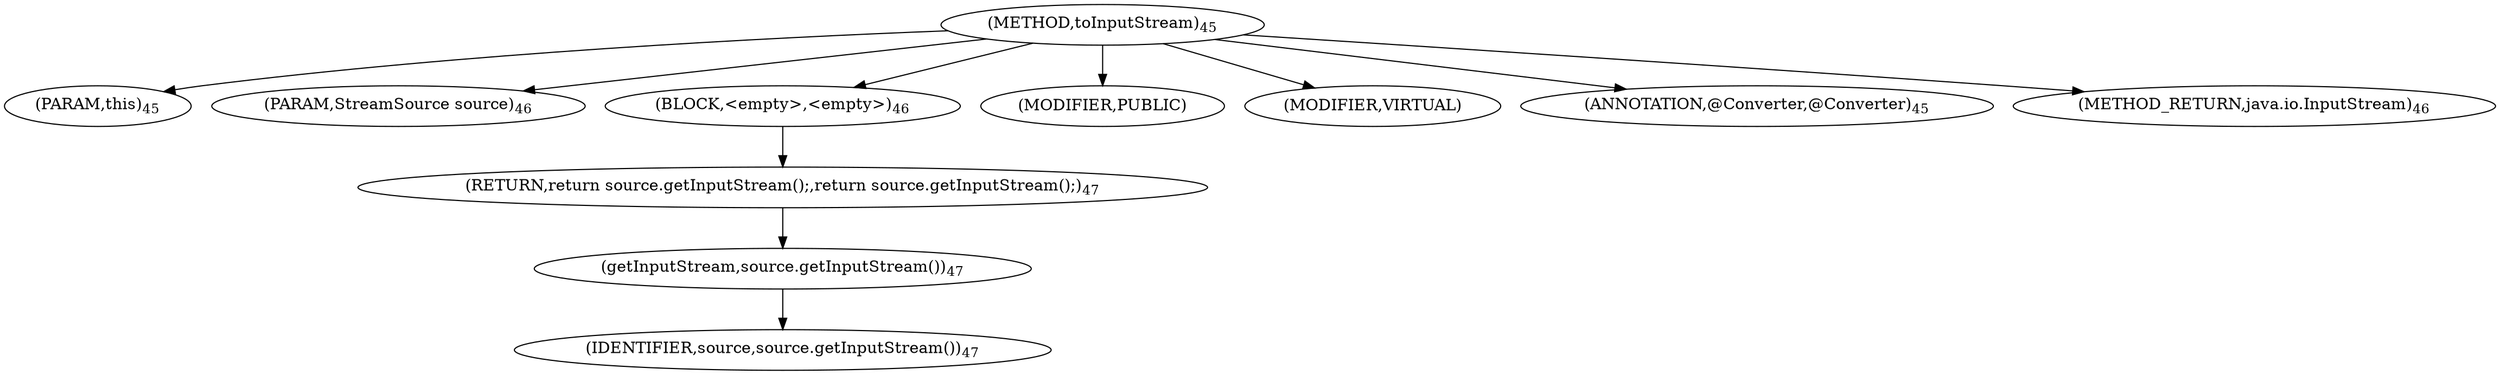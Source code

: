 digraph "toInputStream" {  
"20" [label = <(METHOD,toInputStream)<SUB>45</SUB>> ]
"21" [label = <(PARAM,this)<SUB>45</SUB>> ]
"22" [label = <(PARAM,StreamSource source)<SUB>46</SUB>> ]
"23" [label = <(BLOCK,&lt;empty&gt;,&lt;empty&gt;)<SUB>46</SUB>> ]
"24" [label = <(RETURN,return source.getInputStream();,return source.getInputStream();)<SUB>47</SUB>> ]
"25" [label = <(getInputStream,source.getInputStream())<SUB>47</SUB>> ]
"26" [label = <(IDENTIFIER,source,source.getInputStream())<SUB>47</SUB>> ]
"27" [label = <(MODIFIER,PUBLIC)> ]
"28" [label = <(MODIFIER,VIRTUAL)> ]
"29" [label = <(ANNOTATION,@Converter,@Converter)<SUB>45</SUB>> ]
"30" [label = <(METHOD_RETURN,java.io.InputStream)<SUB>46</SUB>> ]
  "20" -> "21" 
  "20" -> "22" 
  "20" -> "23" 
  "20" -> "27" 
  "20" -> "28" 
  "20" -> "29" 
  "20" -> "30" 
  "23" -> "24" 
  "24" -> "25" 
  "25" -> "26" 
}
